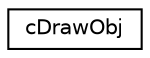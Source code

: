 digraph "Graphical Class Hierarchy"
{
 // LATEX_PDF_SIZE
  edge [fontname="Helvetica",fontsize="10",labelfontname="Helvetica",labelfontsize="10"];
  node [fontname="Helvetica",fontsize="10",shape=record];
  rankdir="LR";
  Node0 [label="cDrawObj",height=0.2,width=0.4,color="black", fillcolor="white", style="filled",URL="$classc_draw_obj.html",tooltip=" "];
}
